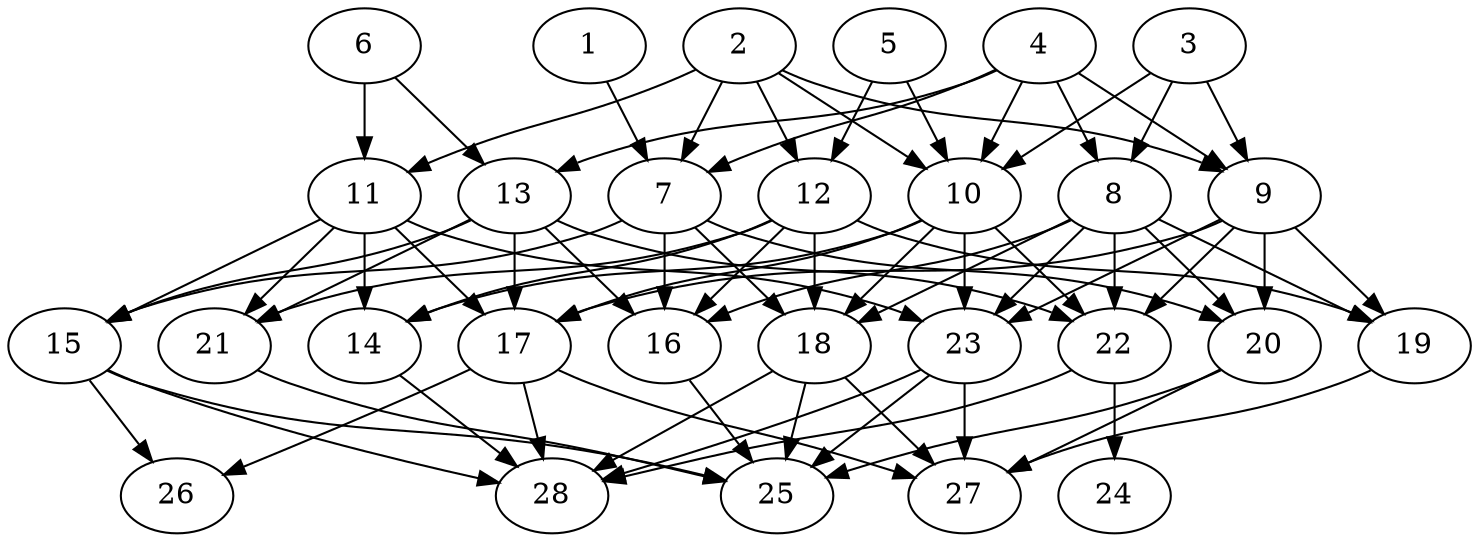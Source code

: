 // DAG (tier=2-normal, mode=data, n=28, ccr=0.444, fat=0.591, density=0.600, regular=0.482, jump=0.140, mindata=2097152, maxdata=16777216)
// DAG automatically generated by daggen at Sun Aug 24 16:33:34 2025
// /home/ermia/Project/Environments/daggen/bin/daggen --dot --ccr 0.444 --fat 0.591 --regular 0.482 --density 0.600 --jump 0.140 --mindata 2097152 --maxdata 16777216 -n 28 
digraph G {
  1 [size="1120916820247855488", alpha="0.05", expect_size="560458410123927744"]
  1 -> 7 [size ="1706042555629568"]
  2 [size="3755910065257709568000", alpha="0.15", expect_size="1877955032628854784000"]
  2 -> 7 [size ="1933007074099200"]
  2 -> 9 [size ="1933007074099200"]
  2 -> 10 [size ="1933007074099200"]
  2 -> 11 [size ="1933007074099200"]
  2 -> 12 [size ="1933007074099200"]
  3 [size="4757424478523613184", alpha="0.01", expect_size="2378712239261806592"]
  3 -> 8 [size ="1584817976115200"]
  3 -> 9 [size ="1584817976115200"]
  3 -> 10 [size ="1584817976115200"]
  4 [size="452130954158608704", alpha="0.07", expect_size="226065477079304352"]
  4 -> 7 [size ="222400461406208"]
  4 -> 8 [size ="222400461406208"]
  4 -> 9 [size ="222400461406208"]
  4 -> 10 [size ="222400461406208"]
  4 -> 13 [size ="222400461406208"]
  5 [size="686778895228735586304", alpha="0.06", expect_size="343389447614367793152"]
  5 -> 10 [size ="622732140085248"]
  5 -> 12 [size ="622732140085248"]
  6 [size="19108699757680616", alpha="0.02", expect_size="9554349878840308"]
  6 -> 11 [size ="365961622323200"]
  6 -> 13 [size ="365961622323200"]
  7 [size="128671362099260256", alpha="0.12", expect_size="64335681049630128"]
  7 -> 15 [size ="235458193784832"]
  7 -> 16 [size ="235458193784832"]
  7 -> 18 [size ="235458193784832"]
  7 -> 20 [size ="235458193784832"]
  8 [size="2213810403880215808", alpha="0.11", expect_size="1106905201940107904"]
  8 -> 16 [size ="1207154379849728"]
  8 -> 18 [size ="1207154379849728"]
  8 -> 19 [size ="1207154379849728"]
  8 -> 20 [size ="1207154379849728"]
  8 -> 22 [size ="1207154379849728"]
  8 -> 23 [size ="1207154379849728"]
  9 [size="68048483088834944", alpha="0.11", expect_size="34024241544417472"]
  9 -> 17 [size ="1100343853187072"]
  9 -> 19 [size ="1100343853187072"]
  9 -> 20 [size ="1100343853187072"]
  9 -> 22 [size ="1100343853187072"]
  9 -> 23 [size ="1100343853187072"]
  10 [size="795890466374466688", alpha="0.11", expect_size="397945233187233344"]
  10 -> 14 [size ="1401147315191808"]
  10 -> 17 [size ="1401147315191808"]
  10 -> 18 [size ="1401147315191808"]
  10 -> 22 [size ="1401147315191808"]
  10 -> 23 [size ="1401147315191808"]
  11 [size="85877117713182912", alpha="0.05", expect_size="42938558856591456"]
  11 -> 14 [size ="69096125235200"]
  11 -> 15 [size ="69096125235200"]
  11 -> 17 [size ="69096125235200"]
  11 -> 21 [size ="69096125235200"]
  11 -> 23 [size ="69096125235200"]
  12 [size="20506745715774455808", alpha="0.10", expect_size="10253372857887227904"]
  12 -> 14 [size ="59936008568832"]
  12 -> 16 [size ="59936008568832"]
  12 -> 18 [size ="59936008568832"]
  12 -> 19 [size ="59936008568832"]
  12 -> 21 [size ="59936008568832"]
  13 [size="6599532990160417", alpha="0.10", expect_size="3299766495080208"]
  13 -> 15 [size ="155321863503872"]
  13 -> 16 [size ="155321863503872"]
  13 -> 17 [size ="155321863503872"]
  13 -> 21 [size ="155321863503872"]
  13 -> 22 [size ="155321863503872"]
  14 [size="1359442269106588928", alpha="0.13", expect_size="679721134553294464"]
  14 -> 28 [size ="518244846796800"]
  15 [size="1768988687299081728", alpha="0.13", expect_size="884494343649540864"]
  15 -> 25 [size ="2071660907724800"]
  15 -> 26 [size ="2071660907724800"]
  15 -> 28 [size ="2071660907724800"]
  16 [size="2089611308872761344000", alpha="0.08", expect_size="1044805654436380672000"]
  16 -> 25 [size ="1307576159436800"]
  17 [size="4105711072920539", alpha="0.16", expect_size="2052855536460269"]
  17 -> 26 [size ="65532015411200"]
  17 -> 27 [size ="65532015411200"]
  17 -> 28 [size ="65532015411200"]
  18 [size="21798819125996290048", alpha="0.02", expect_size="10899409562998145024"]
  18 -> 25 [size ="62427886518272"]
  18 -> 27 [size ="62427886518272"]
  18 -> 28 [size ="62427886518272"]
  19 [size="500719993821272960", alpha="0.14", expect_size="250359996910636480"]
  19 -> 27 [size ="1119061278720000"]
  20 [size="17423436006217544", alpha="0.01", expect_size="8711718003108772"]
  20 -> 25 [size ="1860855280959488"]
  20 -> 27 [size ="1860855280959488"]
  21 [size="405278319035912128", alpha="0.01", expect_size="202639159517956064"]
  21 -> 25 [size ="1057158183518208"]
  22 [size="1154100539144658688", alpha="0.17", expect_size="577050269572329344"]
  22 -> 24 [size ="1807765156659200"]
  22 -> 28 [size ="1807765156659200"]
  23 [size="789230937815117440", alpha="0.20", expect_size="394615468907558720"]
  23 -> 25 [size ="296478782259200"]
  23 -> 27 [size ="296478782259200"]
  23 -> 28 [size ="296478782259200"]
  24 [size="9690407613845471232", alpha="0.01", expect_size="4845203806922735616"]
  25 [size="1582855027378287017984", alpha="0.14", expect_size="791427513689143508992"]
  26 [size="1062375491462910464", alpha="0.06", expect_size="531187745731455232"]
  27 [size="5550552817235353", alpha="0.03", expect_size="2775276408617676"]
  28 [size="4110956351467754", alpha="0.17", expect_size="2055478175733877"]
}
